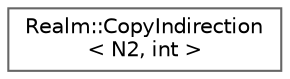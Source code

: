 digraph "Graphical Class Hierarchy"
{
 // LATEX_PDF_SIZE
  bgcolor="transparent";
  edge [fontname=Helvetica,fontsize=10,labelfontname=Helvetica,labelfontsize=10];
  node [fontname=Helvetica,fontsize=10,shape=box,height=0.2,width=0.4];
  rankdir="LR";
  Node0 [id="Node000000",label="Realm::CopyIndirection\l\< N2, int \>",height=0.2,width=0.4,color="grey40", fillcolor="white", style="filled",URL="$classRealm_1_1CopyIndirection.html",tooltip=" "];
}
